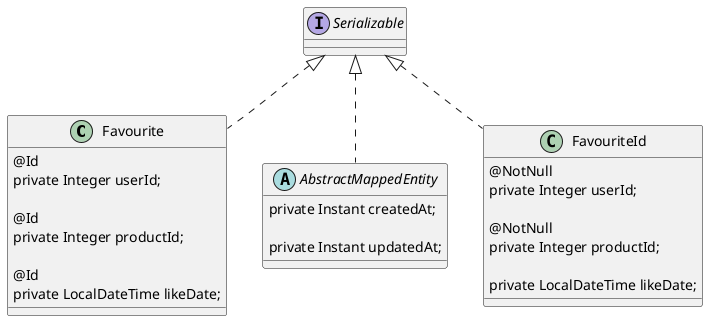 @startuml

class Favourite implements Serializable {

    @Id
    private Integer userId;

    @Id
    private Integer productId;

    @Id
    private LocalDateTime likeDate;

}

abstract class AbstractMappedEntity implements Serializable {

    private Instant createdAt;

    private Instant updatedAt;
}

class FavouriteId implements Serializable {

    @NotNull
    private Integer userId;

    @NotNull
    private Integer productId;

    private LocalDateTime likeDate;

}

@enduml